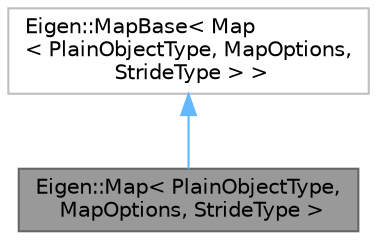 digraph "Eigen::Map&lt; PlainObjectType, MapOptions, StrideType &gt;"
{
 // LATEX_PDF_SIZE
  bgcolor="transparent";
  edge [fontname=Helvetica,fontsize=10,labelfontname=Helvetica,labelfontsize=10];
  node [fontname=Helvetica,fontsize=10,shape=box,height=0.2,width=0.4];
  Node1 [id="Node000001",label="Eigen::Map\< PlainObjectType,\l MapOptions, StrideType \>",height=0.2,width=0.4,color="gray40", fillcolor="grey60", style="filled", fontcolor="black",tooltip="A matrix or vector expression mapping an existing array of data."];
  Node2 -> Node1 [id="edge2_Node000001_Node000002",dir="back",color="steelblue1",style="solid",tooltip=" "];
  Node2 [id="Node000002",label="Eigen::MapBase\< Map\l\< PlainObjectType, MapOptions,\l StrideType \> \>",height=0.2,width=0.4,color="grey75", fillcolor="white", style="filled",URL="$classEigen_1_1MapBase.html",tooltip=" "];
}

